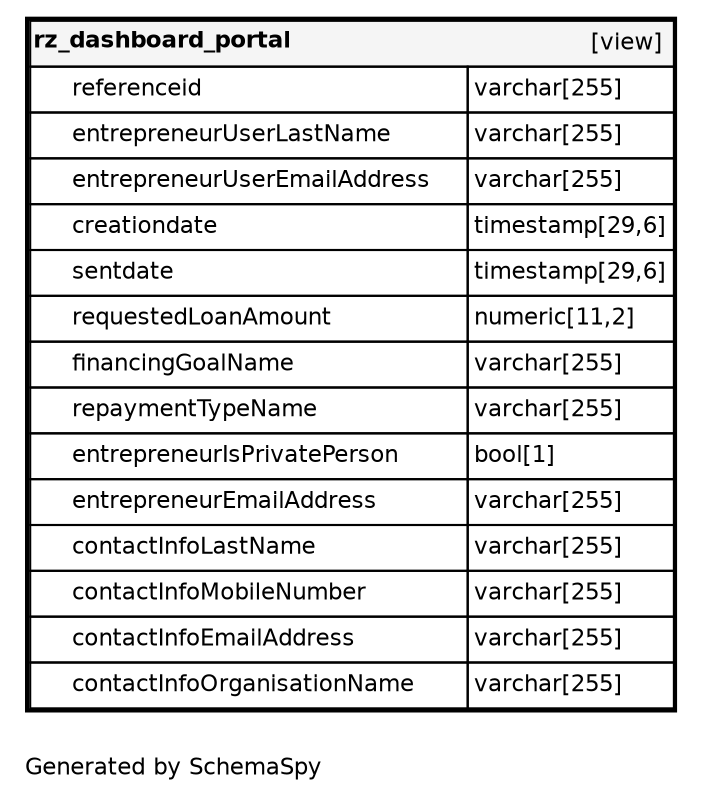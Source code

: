 digraph "oneDegreeRelationshipsDiagram" {
  graph [
    rankdir="RL"
    bgcolor="#ffffff"
    label="\nGenerated by SchemaSpy"
    labeljust="l"
    nodesep="0.18"
    ranksep="0.46"
    fontname="Helvetica"
    fontsize="11"
    ration="compress"
  ];
  node [
    fontname="Helvetica"
    fontsize="11"
    shape="plaintext"
  ];
  edge [
    arrowsize="0.8"
  ];
  "rz_dashboard_portal" [
   label=<
    <TABLE BORDER="2" CELLBORDER="1" CELLSPACING="0" BGCOLOR="#ffffff">
      <TR><TD COLSPAN="4"  BGCOLOR="#f5f5f5"><TABLE BORDER="0" CELLSPACING="0"><TR><TD ALIGN="LEFT" FIXEDSIZE="TRUE" WIDTH="121" HEIGHT="16"><B>rz_dashboard_portal</B></TD><TD ALIGN="RIGHT">[view]</TD></TR></TABLE></TD></TR>
      <TR><TD PORT="referenceid" COLSPAN="2" ALIGN="LEFT"><TABLE BORDER="0" CELLSPACING="0" ALIGN="LEFT"><TR ALIGN="LEFT"><TD ALIGN="LEFT" FIXEDSIZE="TRUE" WIDTH="15" HEIGHT="16"></TD><TD ALIGN="LEFT" FIXEDSIZE="TRUE" WIDTH="189" HEIGHT="16">referenceid</TD></TR></TABLE></TD><TD PORT="referenceid.type" ALIGN="LEFT">varchar[255]</TD></TR>
      <TR><TD PORT="entrepreneurUserLastName" COLSPAN="2" ALIGN="LEFT"><TABLE BORDER="0" CELLSPACING="0" ALIGN="LEFT"><TR ALIGN="LEFT"><TD ALIGN="LEFT" FIXEDSIZE="TRUE" WIDTH="15" HEIGHT="16"></TD><TD ALIGN="LEFT" FIXEDSIZE="TRUE" WIDTH="189" HEIGHT="16">entrepreneurUserLastName</TD></TR></TABLE></TD><TD PORT="entrepreneurUserLastName.type" ALIGN="LEFT">varchar[255]</TD></TR>
      <TR><TD PORT="entrepreneurUserEmailAddress" COLSPAN="2" ALIGN="LEFT"><TABLE BORDER="0" CELLSPACING="0" ALIGN="LEFT"><TR ALIGN="LEFT"><TD ALIGN="LEFT" FIXEDSIZE="TRUE" WIDTH="15" HEIGHT="16"></TD><TD ALIGN="LEFT" FIXEDSIZE="TRUE" WIDTH="189" HEIGHT="16">entrepreneurUserEmailAddress</TD></TR></TABLE></TD><TD PORT="entrepreneurUserEmailAddress.type" ALIGN="LEFT">varchar[255]</TD></TR>
      <TR><TD PORT="creationdate" COLSPAN="2" ALIGN="LEFT"><TABLE BORDER="0" CELLSPACING="0" ALIGN="LEFT"><TR ALIGN="LEFT"><TD ALIGN="LEFT" FIXEDSIZE="TRUE" WIDTH="15" HEIGHT="16"></TD><TD ALIGN="LEFT" FIXEDSIZE="TRUE" WIDTH="189" HEIGHT="16">creationdate</TD></TR></TABLE></TD><TD PORT="creationdate.type" ALIGN="LEFT">timestamp[29,6]</TD></TR>
      <TR><TD PORT="sentdate" COLSPAN="2" ALIGN="LEFT"><TABLE BORDER="0" CELLSPACING="0" ALIGN="LEFT"><TR ALIGN="LEFT"><TD ALIGN="LEFT" FIXEDSIZE="TRUE" WIDTH="15" HEIGHT="16"></TD><TD ALIGN="LEFT" FIXEDSIZE="TRUE" WIDTH="189" HEIGHT="16">sentdate</TD></TR></TABLE></TD><TD PORT="sentdate.type" ALIGN="LEFT">timestamp[29,6]</TD></TR>
      <TR><TD PORT="requestedLoanAmount" COLSPAN="2" ALIGN="LEFT"><TABLE BORDER="0" CELLSPACING="0" ALIGN="LEFT"><TR ALIGN="LEFT"><TD ALIGN="LEFT" FIXEDSIZE="TRUE" WIDTH="15" HEIGHT="16"></TD><TD ALIGN="LEFT" FIXEDSIZE="TRUE" WIDTH="189" HEIGHT="16">requestedLoanAmount</TD></TR></TABLE></TD><TD PORT="requestedLoanAmount.type" ALIGN="LEFT">numeric[11,2]</TD></TR>
      <TR><TD PORT="financingGoalName" COLSPAN="2" ALIGN="LEFT"><TABLE BORDER="0" CELLSPACING="0" ALIGN="LEFT"><TR ALIGN="LEFT"><TD ALIGN="LEFT" FIXEDSIZE="TRUE" WIDTH="15" HEIGHT="16"></TD><TD ALIGN="LEFT" FIXEDSIZE="TRUE" WIDTH="189" HEIGHT="16">financingGoalName</TD></TR></TABLE></TD><TD PORT="financingGoalName.type" ALIGN="LEFT">varchar[255]</TD></TR>
      <TR><TD PORT="repaymentTypeName" COLSPAN="2" ALIGN="LEFT"><TABLE BORDER="0" CELLSPACING="0" ALIGN="LEFT"><TR ALIGN="LEFT"><TD ALIGN="LEFT" FIXEDSIZE="TRUE" WIDTH="15" HEIGHT="16"></TD><TD ALIGN="LEFT" FIXEDSIZE="TRUE" WIDTH="189" HEIGHT="16">repaymentTypeName</TD></TR></TABLE></TD><TD PORT="repaymentTypeName.type" ALIGN="LEFT">varchar[255]</TD></TR>
      <TR><TD PORT="entrepreneurIsPrivatePerson" COLSPAN="2" ALIGN="LEFT"><TABLE BORDER="0" CELLSPACING="0" ALIGN="LEFT"><TR ALIGN="LEFT"><TD ALIGN="LEFT" FIXEDSIZE="TRUE" WIDTH="15" HEIGHT="16"></TD><TD ALIGN="LEFT" FIXEDSIZE="TRUE" WIDTH="189" HEIGHT="16">entrepreneurIsPrivatePerson</TD></TR></TABLE></TD><TD PORT="entrepreneurIsPrivatePerson.type" ALIGN="LEFT">bool[1]</TD></TR>
      <TR><TD PORT="entrepreneurEmailAddress" COLSPAN="2" ALIGN="LEFT"><TABLE BORDER="0" CELLSPACING="0" ALIGN="LEFT"><TR ALIGN="LEFT"><TD ALIGN="LEFT" FIXEDSIZE="TRUE" WIDTH="15" HEIGHT="16"></TD><TD ALIGN="LEFT" FIXEDSIZE="TRUE" WIDTH="189" HEIGHT="16">entrepreneurEmailAddress</TD></TR></TABLE></TD><TD PORT="entrepreneurEmailAddress.type" ALIGN="LEFT">varchar[255]</TD></TR>
      <TR><TD PORT="contactInfoLastName" COLSPAN="2" ALIGN="LEFT"><TABLE BORDER="0" CELLSPACING="0" ALIGN="LEFT"><TR ALIGN="LEFT"><TD ALIGN="LEFT" FIXEDSIZE="TRUE" WIDTH="15" HEIGHT="16"></TD><TD ALIGN="LEFT" FIXEDSIZE="TRUE" WIDTH="189" HEIGHT="16">contactInfoLastName</TD></TR></TABLE></TD><TD PORT="contactInfoLastName.type" ALIGN="LEFT">varchar[255]</TD></TR>
      <TR><TD PORT="contactInfoMobileNumber" COLSPAN="2" ALIGN="LEFT"><TABLE BORDER="0" CELLSPACING="0" ALIGN="LEFT"><TR ALIGN="LEFT"><TD ALIGN="LEFT" FIXEDSIZE="TRUE" WIDTH="15" HEIGHT="16"></TD><TD ALIGN="LEFT" FIXEDSIZE="TRUE" WIDTH="189" HEIGHT="16">contactInfoMobileNumber</TD></TR></TABLE></TD><TD PORT="contactInfoMobileNumber.type" ALIGN="LEFT">varchar[255]</TD></TR>
      <TR><TD PORT="contactInfoEmailAddress" COLSPAN="2" ALIGN="LEFT"><TABLE BORDER="0" CELLSPACING="0" ALIGN="LEFT"><TR ALIGN="LEFT"><TD ALIGN="LEFT" FIXEDSIZE="TRUE" WIDTH="15" HEIGHT="16"></TD><TD ALIGN="LEFT" FIXEDSIZE="TRUE" WIDTH="189" HEIGHT="16">contactInfoEmailAddress</TD></TR></TABLE></TD><TD PORT="contactInfoEmailAddress.type" ALIGN="LEFT">varchar[255]</TD></TR>
      <TR><TD PORT="contactInfoOrganisationName" COLSPAN="2" ALIGN="LEFT"><TABLE BORDER="0" CELLSPACING="0" ALIGN="LEFT"><TR ALIGN="LEFT"><TD ALIGN="LEFT" FIXEDSIZE="TRUE" WIDTH="15" HEIGHT="16"></TD><TD ALIGN="LEFT" FIXEDSIZE="TRUE" WIDTH="189" HEIGHT="16">contactInfoOrganisationName</TD></TR></TABLE></TD><TD PORT="contactInfoOrganisationName.type" ALIGN="LEFT">varchar[255]</TD></TR>
    </TABLE>>
    URL="rz_dashboard_portal.html"
    target="_top"
    tooltip="rz_dashboard_portal"
  ];
}
